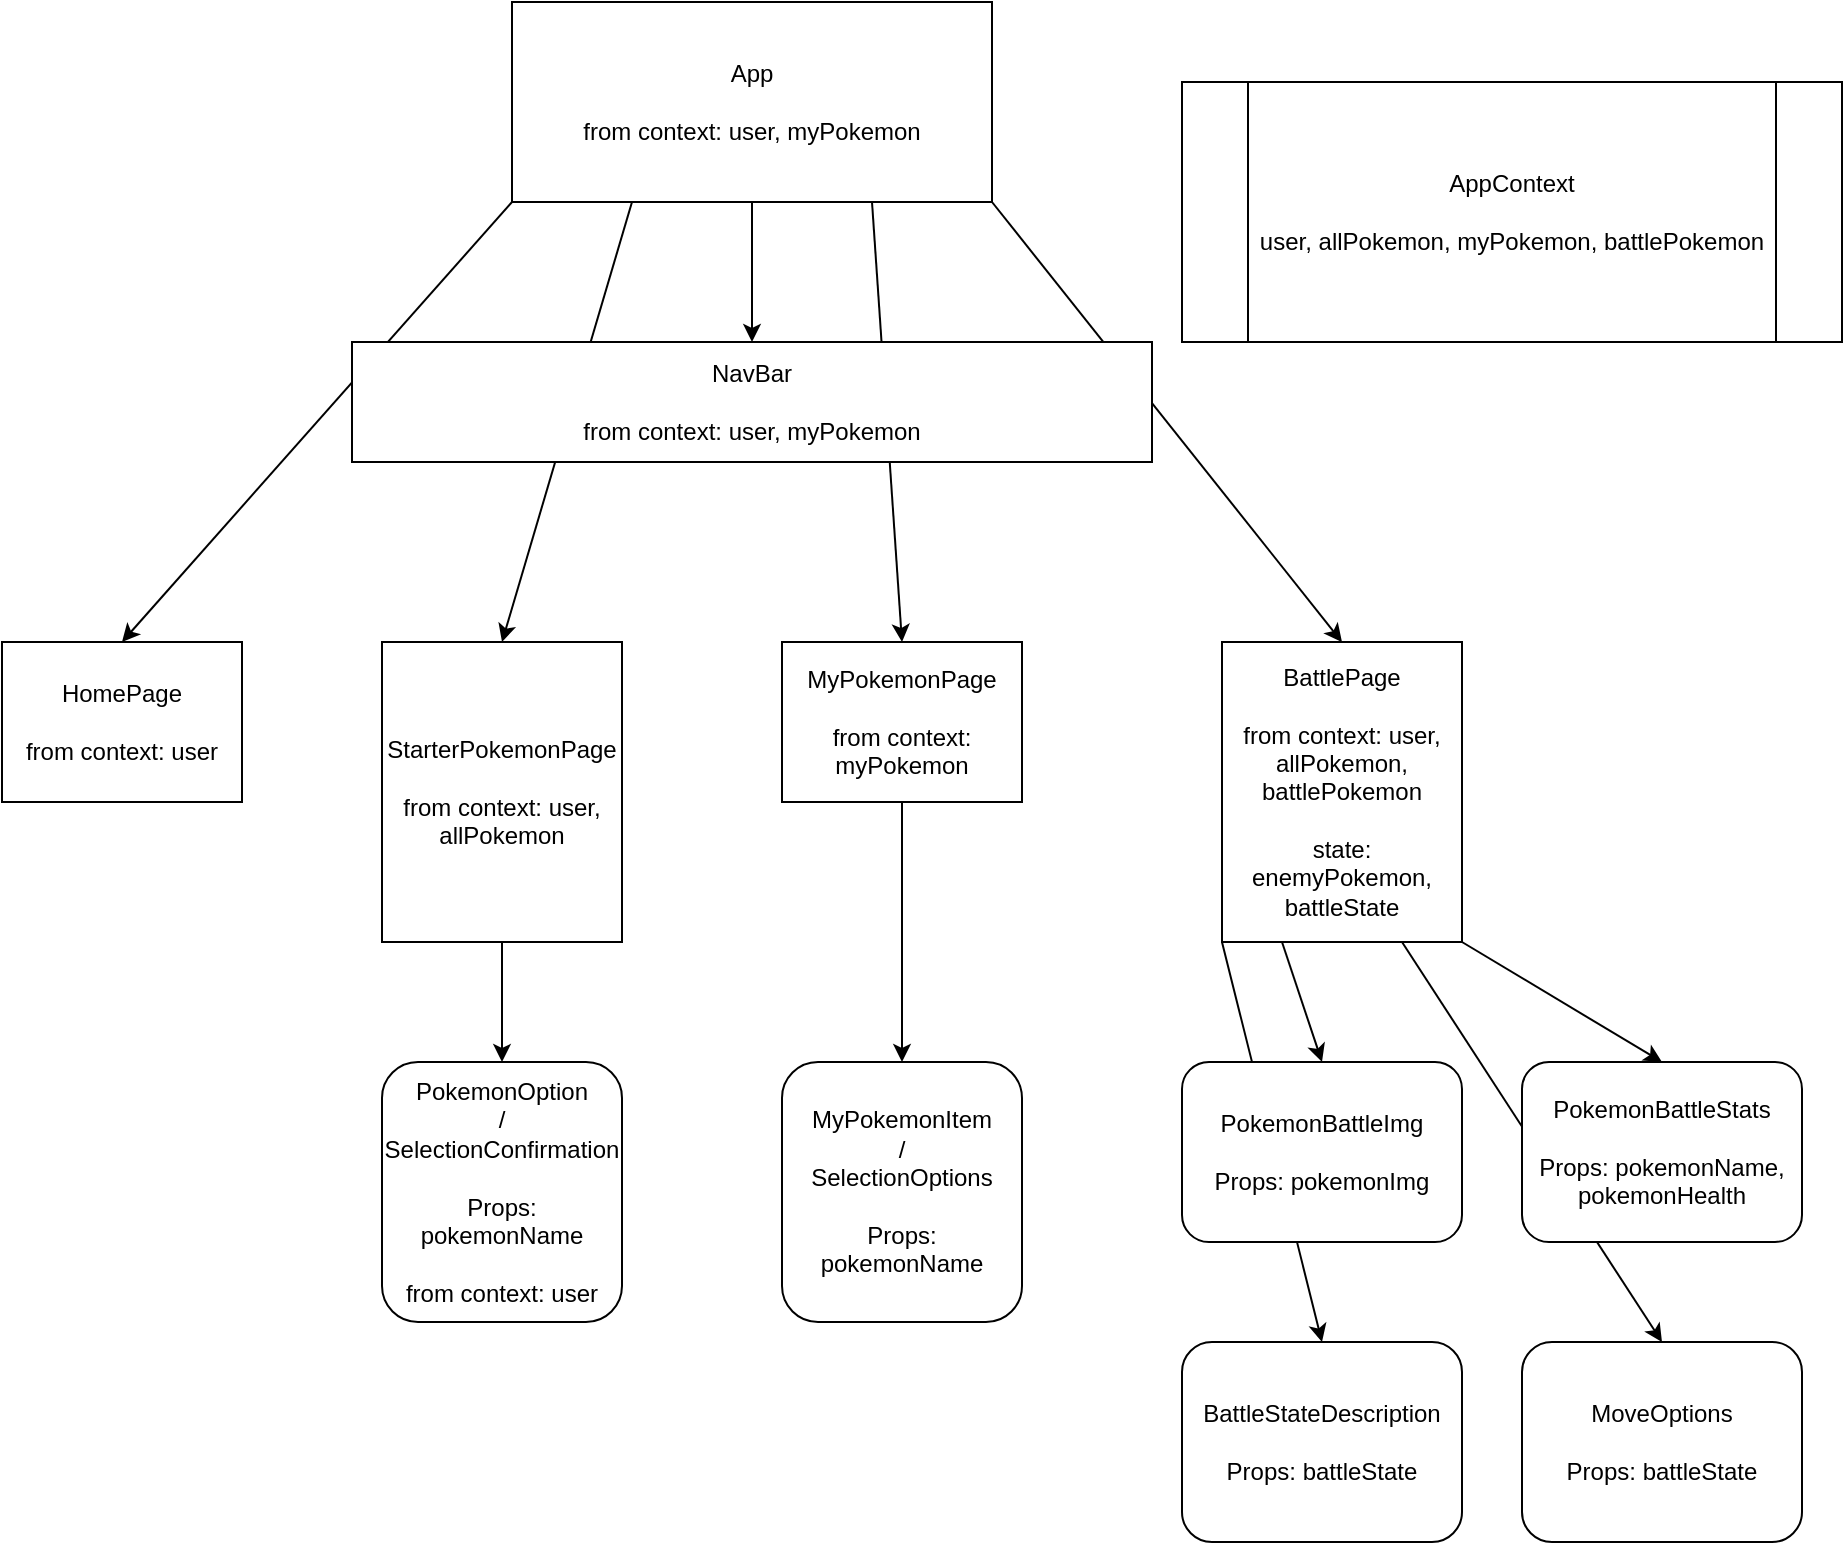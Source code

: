 <mxfile>
    <diagram id="6xLqKvJFGlsfEdW-uZ1e" name="Page-1">
        <mxGraphModel dx="614" dy="1150" grid="1" gridSize="10" guides="1" tooltips="1" connect="1" arrows="1" fold="1" page="1" pageScale="1" pageWidth="850" pageHeight="1100" math="0" shadow="0">
            <root>
                <mxCell id="0"/>
                <mxCell id="1" parent="0"/>
                <mxCell id="15" style="edgeStyle=none;html=1;exitX=1;exitY=1;exitDx=0;exitDy=0;entryX=0.5;entryY=0;entryDx=0;entryDy=0;" edge="1" parent="1" source="2" target="8">
                    <mxGeometry relative="1" as="geometry"/>
                </mxCell>
                <mxCell id="16" style="edgeStyle=none;html=1;exitX=0.75;exitY=1;exitDx=0;exitDy=0;entryX=0.5;entryY=0;entryDx=0;entryDy=0;" edge="1" parent="1" source="2" target="7">
                    <mxGeometry relative="1" as="geometry"/>
                </mxCell>
                <mxCell id="17" style="edgeStyle=none;html=1;exitX=0.5;exitY=1;exitDx=0;exitDy=0;entryX=0.5;entryY=0;entryDx=0;entryDy=0;" edge="1" parent="1" source="2" target="5">
                    <mxGeometry relative="1" as="geometry"/>
                </mxCell>
                <mxCell id="18" style="edgeStyle=none;html=1;exitX=0.25;exitY=1;exitDx=0;exitDy=0;entryX=0.5;entryY=0;entryDx=0;entryDy=0;" edge="1" parent="1" source="2" target="6">
                    <mxGeometry relative="1" as="geometry"/>
                </mxCell>
                <mxCell id="19" style="edgeStyle=none;html=1;exitX=0;exitY=1;exitDx=0;exitDy=0;entryX=0.5;entryY=0;entryDx=0;entryDy=0;" edge="1" parent="1" source="2" target="4">
                    <mxGeometry relative="1" as="geometry"/>
                </mxCell>
                <mxCell id="2" value="App&lt;br&gt;&lt;br&gt;from context: user, myPokemon" style="rounded=0;whiteSpace=wrap;html=1;" vertex="1" parent="1">
                    <mxGeometry x="305" width="240" height="100" as="geometry"/>
                </mxCell>
                <mxCell id="3" value="AppContext&lt;br&gt;&lt;br&gt;user, allPokemon, myPokemon, battlePokemon" style="shape=process;whiteSpace=wrap;html=1;backgroundOutline=1;" vertex="1" parent="1">
                    <mxGeometry x="640" y="40" width="330" height="130" as="geometry"/>
                </mxCell>
                <mxCell id="4" value="HomePage&lt;br&gt;&lt;br&gt;from context: user" style="rounded=0;whiteSpace=wrap;html=1;" vertex="1" parent="1">
                    <mxGeometry x="50" y="320" width="120" height="80" as="geometry"/>
                </mxCell>
                <mxCell id="5" value="NavBar&lt;br&gt;&lt;br&gt;from context: user, myPokemon" style="rounded=0;whiteSpace=wrap;html=1;" vertex="1" parent="1">
                    <mxGeometry x="225" y="170" width="400" height="60" as="geometry"/>
                </mxCell>
                <mxCell id="10" style="edgeStyle=none;html=1;exitX=0.5;exitY=1;exitDx=0;exitDy=0;entryX=0.5;entryY=0;entryDx=0;entryDy=0;" edge="1" parent="1" source="6" target="9">
                    <mxGeometry relative="1" as="geometry"/>
                </mxCell>
                <mxCell id="6" value="StarterPokemonPage&lt;br&gt;&lt;br&gt;from context: user, allPokemon" style="rounded=0;whiteSpace=wrap;html=1;" vertex="1" parent="1">
                    <mxGeometry x="240" y="320" width="120" height="150" as="geometry"/>
                </mxCell>
                <mxCell id="14" style="edgeStyle=none;html=1;exitX=0.5;exitY=1;exitDx=0;exitDy=0;entryX=0.5;entryY=0;entryDx=0;entryDy=0;" edge="1" parent="1" source="7" target="13">
                    <mxGeometry relative="1" as="geometry"/>
                </mxCell>
                <mxCell id="7" value="MyPokemonPage&lt;br&gt;&lt;br&gt;from context: myPokemon" style="rounded=0;whiteSpace=wrap;html=1;" vertex="1" parent="1">
                    <mxGeometry x="440" y="320" width="120" height="80" as="geometry"/>
                </mxCell>
                <mxCell id="24" style="edgeStyle=none;html=1;exitX=0.25;exitY=1;exitDx=0;exitDy=0;entryX=0.5;entryY=0;entryDx=0;entryDy=0;" edge="1" parent="1" source="8" target="20">
                    <mxGeometry relative="1" as="geometry"/>
                </mxCell>
                <mxCell id="25" style="edgeStyle=none;html=1;exitX=0;exitY=1;exitDx=0;exitDy=0;entryX=0.5;entryY=0;entryDx=0;entryDy=0;" edge="1" parent="1" source="8" target="21">
                    <mxGeometry relative="1" as="geometry"/>
                </mxCell>
                <mxCell id="26" style="edgeStyle=none;html=1;exitX=0.75;exitY=1;exitDx=0;exitDy=0;entryX=0.5;entryY=0;entryDx=0;entryDy=0;" edge="1" parent="1" source="8" target="23">
                    <mxGeometry relative="1" as="geometry"/>
                </mxCell>
                <mxCell id="27" style="edgeStyle=none;html=1;exitX=1;exitY=1;exitDx=0;exitDy=0;entryX=0.5;entryY=0;entryDx=0;entryDy=0;" edge="1" parent="1" source="8" target="22">
                    <mxGeometry relative="1" as="geometry"/>
                </mxCell>
                <mxCell id="8" value="BattlePage&lt;br&gt;&lt;br&gt;from context: user, allPokemon, battlePokemon&lt;br&gt;&lt;br&gt;state: enemyPokemon,&lt;br&gt;battleState" style="rounded=0;whiteSpace=wrap;html=1;" vertex="1" parent="1">
                    <mxGeometry x="660" y="320" width="120" height="150" as="geometry"/>
                </mxCell>
                <mxCell id="9" value="PokemonOption&lt;br&gt;/&lt;br&gt;SelectionConfirmation&lt;br&gt;&lt;br&gt;Props: pokemonName&lt;br&gt;&lt;br&gt;from context: user" style="rounded=1;whiteSpace=wrap;html=1;" vertex="1" parent="1">
                    <mxGeometry x="240" y="530" width="120" height="130" as="geometry"/>
                </mxCell>
                <mxCell id="13" value="MyPokemonItem&lt;br&gt;/&lt;br&gt;SelectionOptions&lt;br&gt;&lt;br&gt;Props: pokemonName" style="rounded=1;whiteSpace=wrap;html=1;" vertex="1" parent="1">
                    <mxGeometry x="440" y="530" width="120" height="130" as="geometry"/>
                </mxCell>
                <mxCell id="20" value="PokemonBattleImg&lt;br&gt;&lt;br&gt;Props: pokemonImg" style="rounded=1;whiteSpace=wrap;html=1;" vertex="1" parent="1">
                    <mxGeometry x="640" y="530" width="140" height="90" as="geometry"/>
                </mxCell>
                <mxCell id="21" value="BattleStateDescription&lt;br&gt;&lt;br&gt;Props: battleState" style="rounded=1;whiteSpace=wrap;html=1;" vertex="1" parent="1">
                    <mxGeometry x="640" y="670" width="140" height="100" as="geometry"/>
                </mxCell>
                <mxCell id="22" value="PokemonBattleStats&lt;br&gt;&lt;br&gt;Props: pokemonName, pokemonHealth" style="rounded=1;whiteSpace=wrap;html=1;" vertex="1" parent="1">
                    <mxGeometry x="810" y="530" width="140" height="90" as="geometry"/>
                </mxCell>
                <mxCell id="23" value="MoveOptions&lt;br&gt;&lt;br&gt;Props: battleState" style="rounded=1;whiteSpace=wrap;html=1;" vertex="1" parent="1">
                    <mxGeometry x="810" y="670" width="140" height="100" as="geometry"/>
                </mxCell>
            </root>
        </mxGraphModel>
    </diagram>
</mxfile>